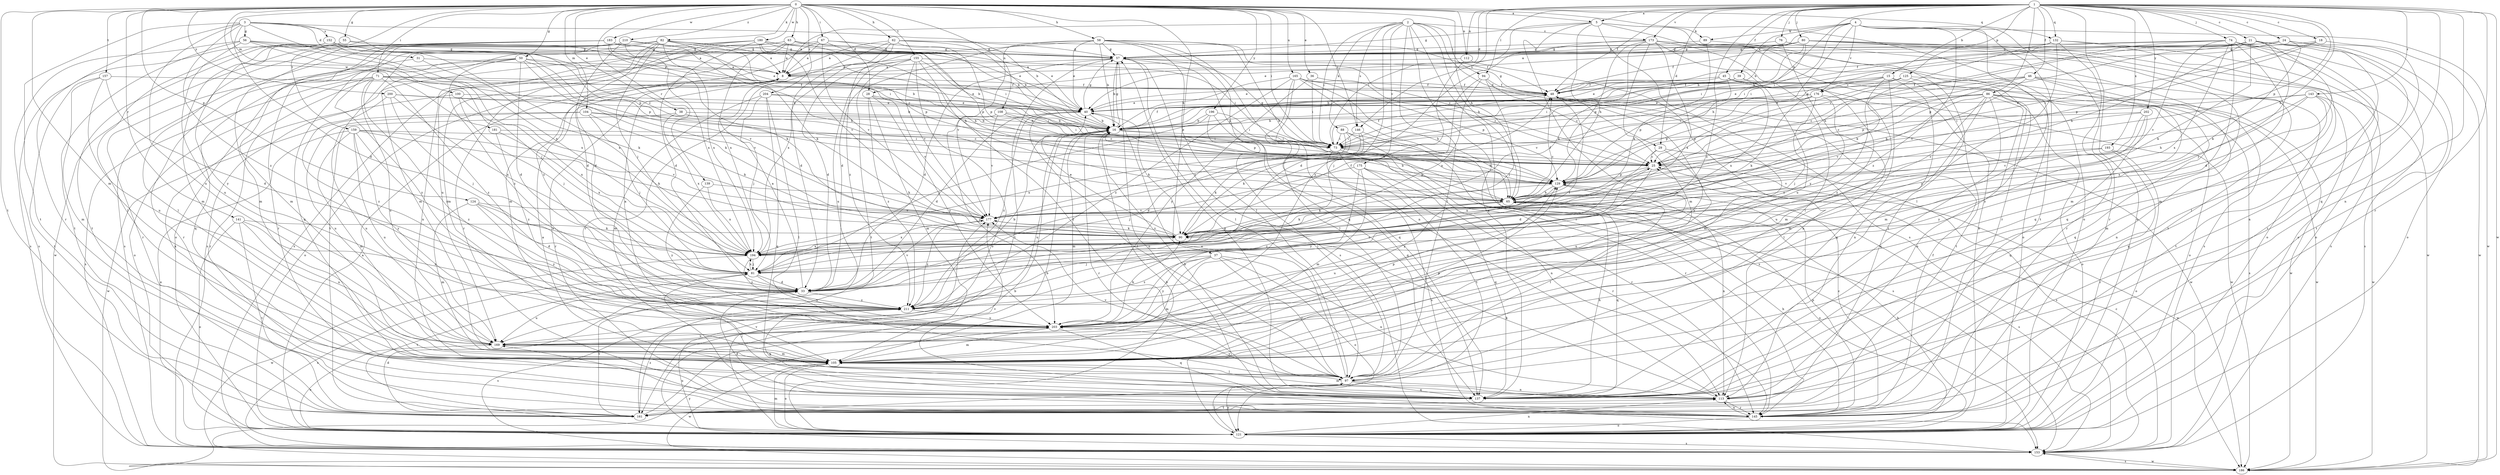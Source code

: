 strict digraph  {
0;
1;
2;
3;
4;
5;
8;
15;
16;
18;
21;
24;
25;
28;
29;
31;
33;
36;
37;
38;
39;
40;
45;
46;
48;
50;
55;
56;
57;
58;
62;
63;
65;
67;
71;
73;
74;
76;
80;
81;
82;
86;
88;
89;
90;
94;
97;
100;
104;
105;
108;
112;
113;
121;
124;
125;
129;
132;
137;
139;
141;
143;
145;
146;
152;
153;
155;
157;
159;
161;
165;
169;
173;
175;
176;
177;
180;
181;
183;
186;
193;
194;
196;
200;
202;
203;
204;
210;
211;
0 -> 5  [label=a];
0 -> 28  [label=d];
0 -> 36  [label=e];
0 -> 37  [label=e];
0 -> 38  [label=e];
0 -> 50  [label=g];
0 -> 55  [label=g];
0 -> 58  [label=h];
0 -> 62  [label=h];
0 -> 63  [label=h];
0 -> 65  [label=h];
0 -> 67  [label=i];
0 -> 71  [label=i];
0 -> 73  [label=i];
0 -> 82  [label=k];
0 -> 100  [label=m];
0 -> 104  [label=m];
0 -> 105  [label=m];
0 -> 108  [label=n];
0 -> 112  [label=n];
0 -> 121  [label=o];
0 -> 124  [label=p];
0 -> 132  [label=q];
0 -> 139  [label=r];
0 -> 141  [label=r];
0 -> 146  [label=s];
0 -> 155  [label=t];
0 -> 157  [label=t];
0 -> 159  [label=t];
0 -> 161  [label=t];
0 -> 165  [label=u];
0 -> 180  [label=w];
0 -> 181  [label=w];
0 -> 183  [label=w];
0 -> 196  [label=y];
0 -> 200  [label=y];
0 -> 204  [label=z];
0 -> 210  [label=z];
1 -> 5  [label=a];
1 -> 15  [label=b];
1 -> 16  [label=b];
1 -> 18  [label=c];
1 -> 21  [label=c];
1 -> 24  [label=c];
1 -> 28  [label=d];
1 -> 29  [label=d];
1 -> 45  [label=f];
1 -> 46  [label=f];
1 -> 48  [label=f];
1 -> 65  [label=h];
1 -> 74  [label=j];
1 -> 76  [label=j];
1 -> 80  [label=j];
1 -> 86  [label=k];
1 -> 94  [label=l];
1 -> 112  [label=n];
1 -> 113  [label=n];
1 -> 121  [label=o];
1 -> 125  [label=p];
1 -> 129  [label=p];
1 -> 132  [label=q];
1 -> 137  [label=q];
1 -> 143  [label=r];
1 -> 145  [label=r];
1 -> 146  [label=s];
1 -> 173  [label=v];
1 -> 186  [label=w];
1 -> 193  [label=x];
1 -> 202  [label=y];
1 -> 211  [label=z];
2 -> 8  [label=a];
2 -> 29  [label=d];
2 -> 65  [label=h];
2 -> 73  [label=i];
2 -> 88  [label=k];
2 -> 94  [label=l];
2 -> 97  [label=l];
2 -> 137  [label=q];
2 -> 145  [label=r];
2 -> 146  [label=s];
2 -> 173  [label=v];
2 -> 175  [label=v];
2 -> 203  [label=y];
3 -> 16  [label=b];
3 -> 31  [label=d];
3 -> 33  [label=d];
3 -> 56  [label=g];
3 -> 129  [label=p];
3 -> 145  [label=r];
3 -> 152  [label=s];
3 -> 161  [label=t];
3 -> 169  [label=u];
3 -> 194  [label=x];
3 -> 211  [label=z];
4 -> 16  [label=b];
4 -> 39  [label=e];
4 -> 65  [label=h];
4 -> 73  [label=i];
4 -> 89  [label=k];
4 -> 97  [label=l];
4 -> 145  [label=r];
4 -> 161  [label=t];
4 -> 176  [label=v];
4 -> 186  [label=w];
4 -> 211  [label=z];
5 -> 57  [label=g];
5 -> 65  [label=h];
5 -> 73  [label=i];
5 -> 89  [label=k];
5 -> 105  [label=m];
5 -> 121  [label=o];
5 -> 145  [label=r];
5 -> 153  [label=s];
8 -> 48  [label=f];
8 -> 121  [label=o];
8 -> 145  [label=r];
15 -> 40  [label=e];
15 -> 113  [label=n];
15 -> 137  [label=q];
15 -> 161  [label=t];
15 -> 176  [label=v];
15 -> 177  [label=v];
15 -> 211  [label=z];
16 -> 25  [label=c];
16 -> 48  [label=f];
16 -> 57  [label=g];
16 -> 73  [label=i];
16 -> 105  [label=m];
16 -> 145  [label=r];
16 -> 169  [label=u];
18 -> 25  [label=c];
18 -> 57  [label=g];
18 -> 129  [label=p];
18 -> 186  [label=w];
21 -> 25  [label=c];
21 -> 33  [label=d];
21 -> 57  [label=g];
21 -> 65  [label=h];
21 -> 73  [label=i];
21 -> 81  [label=j];
21 -> 90  [label=k];
21 -> 105  [label=m];
21 -> 121  [label=o];
21 -> 129  [label=p];
21 -> 161  [label=t];
24 -> 48  [label=f];
24 -> 57  [label=g];
24 -> 73  [label=i];
24 -> 90  [label=k];
24 -> 97  [label=l];
24 -> 113  [label=n];
25 -> 129  [label=p];
25 -> 186  [label=w];
25 -> 194  [label=x];
25 -> 203  [label=y];
28 -> 40  [label=e];
28 -> 105  [label=m];
28 -> 177  [label=v];
28 -> 203  [label=y];
28 -> 211  [label=z];
29 -> 25  [label=c];
29 -> 33  [label=d];
29 -> 153  [label=s];
29 -> 169  [label=u];
31 -> 8  [label=a];
31 -> 90  [label=k];
31 -> 145  [label=r];
33 -> 8  [label=a];
33 -> 48  [label=f];
33 -> 161  [label=t];
33 -> 169  [label=u];
33 -> 177  [label=v];
33 -> 211  [label=z];
36 -> 48  [label=f];
36 -> 73  [label=i];
36 -> 203  [label=y];
37 -> 81  [label=j];
37 -> 97  [label=l];
37 -> 105  [label=m];
37 -> 113  [label=n];
37 -> 121  [label=o];
37 -> 203  [label=y];
37 -> 211  [label=z];
38 -> 16  [label=b];
38 -> 25  [label=c];
38 -> 169  [label=u];
38 -> 194  [label=x];
39 -> 16  [label=b];
39 -> 40  [label=e];
39 -> 48  [label=f];
39 -> 73  [label=i];
39 -> 121  [label=o];
39 -> 211  [label=z];
40 -> 16  [label=b];
40 -> 33  [label=d];
40 -> 57  [label=g];
40 -> 90  [label=k];
40 -> 97  [label=l];
40 -> 211  [label=z];
45 -> 40  [label=e];
45 -> 48  [label=f];
45 -> 105  [label=m];
45 -> 129  [label=p];
45 -> 186  [label=w];
45 -> 194  [label=x];
46 -> 25  [label=c];
46 -> 48  [label=f];
46 -> 65  [label=h];
46 -> 113  [label=n];
46 -> 129  [label=p];
46 -> 161  [label=t];
46 -> 203  [label=y];
48 -> 40  [label=e];
48 -> 57  [label=g];
48 -> 105  [label=m];
48 -> 186  [label=w];
48 -> 203  [label=y];
50 -> 8  [label=a];
50 -> 16  [label=b];
50 -> 33  [label=d];
50 -> 90  [label=k];
50 -> 137  [label=q];
50 -> 145  [label=r];
50 -> 177  [label=v];
50 -> 203  [label=y];
50 -> 211  [label=z];
55 -> 57  [label=g];
55 -> 73  [label=i];
55 -> 105  [label=m];
55 -> 161  [label=t];
55 -> 203  [label=y];
56 -> 8  [label=a];
56 -> 57  [label=g];
56 -> 81  [label=j];
56 -> 153  [label=s];
56 -> 161  [label=t];
56 -> 169  [label=u];
56 -> 194  [label=x];
57 -> 8  [label=a];
57 -> 16  [label=b];
57 -> 33  [label=d];
57 -> 97  [label=l];
57 -> 121  [label=o];
57 -> 129  [label=p];
57 -> 153  [label=s];
57 -> 161  [label=t];
58 -> 16  [label=b];
58 -> 25  [label=c];
58 -> 33  [label=d];
58 -> 40  [label=e];
58 -> 57  [label=g];
58 -> 65  [label=h];
58 -> 97  [label=l];
58 -> 113  [label=n];
58 -> 137  [label=q];
58 -> 177  [label=v];
58 -> 194  [label=x];
62 -> 8  [label=a];
62 -> 16  [label=b];
62 -> 33  [label=d];
62 -> 48  [label=f];
62 -> 57  [label=g];
62 -> 129  [label=p];
62 -> 145  [label=r];
62 -> 211  [label=z];
63 -> 8  [label=a];
63 -> 33  [label=d];
63 -> 40  [label=e];
63 -> 57  [label=g];
63 -> 65  [label=h];
63 -> 145  [label=r];
63 -> 153  [label=s];
63 -> 194  [label=x];
65 -> 16  [label=b];
65 -> 48  [label=f];
65 -> 90  [label=k];
65 -> 121  [label=o];
65 -> 137  [label=q];
65 -> 153  [label=s];
65 -> 169  [label=u];
65 -> 177  [label=v];
67 -> 8  [label=a];
67 -> 16  [label=b];
67 -> 57  [label=g];
67 -> 105  [label=m];
67 -> 129  [label=p];
67 -> 153  [label=s];
67 -> 177  [label=v];
71 -> 40  [label=e];
71 -> 48  [label=f];
71 -> 121  [label=o];
71 -> 145  [label=r];
71 -> 153  [label=s];
71 -> 169  [label=u];
71 -> 177  [label=v];
71 -> 203  [label=y];
71 -> 211  [label=z];
73 -> 25  [label=c];
73 -> 48  [label=f];
73 -> 57  [label=g];
73 -> 90  [label=k];
73 -> 113  [label=n];
73 -> 145  [label=r];
73 -> 153  [label=s];
73 -> 161  [label=t];
74 -> 16  [label=b];
74 -> 57  [label=g];
74 -> 65  [label=h];
74 -> 105  [label=m];
74 -> 121  [label=o];
74 -> 137  [label=q];
74 -> 145  [label=r];
74 -> 153  [label=s];
74 -> 177  [label=v];
74 -> 194  [label=x];
76 -> 57  [label=g];
76 -> 153  [label=s];
76 -> 203  [label=y];
80 -> 8  [label=a];
80 -> 16  [label=b];
80 -> 40  [label=e];
80 -> 48  [label=f];
80 -> 57  [label=g];
80 -> 73  [label=i];
80 -> 121  [label=o];
80 -> 137  [label=q];
80 -> 161  [label=t];
80 -> 186  [label=w];
81 -> 33  [label=d];
81 -> 153  [label=s];
81 -> 161  [label=t];
81 -> 194  [label=x];
81 -> 203  [label=y];
82 -> 8  [label=a];
82 -> 33  [label=d];
82 -> 57  [label=g];
82 -> 81  [label=j];
82 -> 90  [label=k];
82 -> 105  [label=m];
82 -> 129  [label=p];
82 -> 145  [label=r];
82 -> 169  [label=u];
82 -> 194  [label=x];
86 -> 25  [label=c];
86 -> 40  [label=e];
86 -> 105  [label=m];
86 -> 113  [label=n];
86 -> 121  [label=o];
86 -> 129  [label=p];
86 -> 137  [label=q];
86 -> 153  [label=s];
86 -> 169  [label=u];
86 -> 177  [label=v];
86 -> 186  [label=w];
88 -> 33  [label=d];
88 -> 65  [label=h];
88 -> 73  [label=i];
88 -> 153  [label=s];
88 -> 194  [label=x];
89 -> 57  [label=g];
89 -> 90  [label=k];
89 -> 161  [label=t];
90 -> 40  [label=e];
90 -> 48  [label=f];
90 -> 177  [label=v];
90 -> 194  [label=x];
94 -> 25  [label=c];
94 -> 48  [label=f];
94 -> 81  [label=j];
94 -> 90  [label=k];
94 -> 194  [label=x];
97 -> 40  [label=e];
97 -> 113  [label=n];
97 -> 121  [label=o];
97 -> 137  [label=q];
97 -> 177  [label=v];
97 -> 203  [label=y];
100 -> 40  [label=e];
100 -> 81  [label=j];
100 -> 113  [label=n];
100 -> 194  [label=x];
104 -> 16  [label=b];
104 -> 25  [label=c];
104 -> 81  [label=j];
104 -> 90  [label=k];
104 -> 169  [label=u];
104 -> 186  [label=w];
105 -> 97  [label=l];
105 -> 121  [label=o];
105 -> 129  [label=p];
105 -> 186  [label=w];
108 -> 16  [label=b];
108 -> 73  [label=i];
108 -> 129  [label=p];
108 -> 177  [label=v];
108 -> 203  [label=y];
112 -> 8  [label=a];
112 -> 81  [label=j];
112 -> 113  [label=n];
113 -> 90  [label=k];
113 -> 105  [label=m];
113 -> 145  [label=r];
113 -> 161  [label=t];
121 -> 8  [label=a];
121 -> 16  [label=b];
121 -> 33  [label=d];
121 -> 65  [label=h];
121 -> 97  [label=l];
121 -> 105  [label=m];
121 -> 113  [label=n];
121 -> 153  [label=s];
121 -> 177  [label=v];
124 -> 33  [label=d];
124 -> 105  [label=m];
124 -> 177  [label=v];
124 -> 194  [label=x];
124 -> 203  [label=y];
125 -> 25  [label=c];
125 -> 40  [label=e];
125 -> 48  [label=f];
125 -> 105  [label=m];
125 -> 137  [label=q];
129 -> 65  [label=h];
129 -> 90  [label=k];
129 -> 97  [label=l];
129 -> 113  [label=n];
129 -> 211  [label=z];
132 -> 57  [label=g];
132 -> 90  [label=k];
132 -> 121  [label=o];
132 -> 145  [label=r];
132 -> 153  [label=s];
132 -> 203  [label=y];
137 -> 8  [label=a];
137 -> 16  [label=b];
137 -> 57  [label=g];
137 -> 65  [label=h];
137 -> 81  [label=j];
137 -> 177  [label=v];
139 -> 65  [label=h];
139 -> 194  [label=x];
139 -> 203  [label=y];
141 -> 90  [label=k];
141 -> 121  [label=o];
141 -> 161  [label=t];
141 -> 169  [label=u];
141 -> 211  [label=z];
143 -> 40  [label=e];
143 -> 65  [label=h];
143 -> 73  [label=i];
143 -> 105  [label=m];
143 -> 137  [label=q];
143 -> 186  [label=w];
143 -> 194  [label=x];
145 -> 25  [label=c];
145 -> 33  [label=d];
145 -> 48  [label=f];
145 -> 65  [label=h];
145 -> 113  [label=n];
145 -> 121  [label=o];
145 -> 129  [label=p];
145 -> 169  [label=u];
146 -> 73  [label=i];
146 -> 90  [label=k];
146 -> 145  [label=r];
146 -> 177  [label=v];
152 -> 25  [label=c];
152 -> 57  [label=g];
152 -> 97  [label=l];
152 -> 129  [label=p];
152 -> 153  [label=s];
152 -> 194  [label=x];
153 -> 16  [label=b];
153 -> 25  [label=c];
153 -> 186  [label=w];
155 -> 8  [label=a];
155 -> 16  [label=b];
155 -> 33  [label=d];
155 -> 73  [label=i];
155 -> 97  [label=l];
155 -> 121  [label=o];
155 -> 161  [label=t];
155 -> 169  [label=u];
155 -> 177  [label=v];
157 -> 33  [label=d];
157 -> 48  [label=f];
157 -> 105  [label=m];
157 -> 161  [label=t];
157 -> 169  [label=u];
159 -> 73  [label=i];
159 -> 90  [label=k];
159 -> 105  [label=m];
159 -> 121  [label=o];
159 -> 169  [label=u];
159 -> 177  [label=v];
159 -> 203  [label=y];
159 -> 211  [label=z];
161 -> 16  [label=b];
161 -> 211  [label=z];
165 -> 16  [label=b];
165 -> 25  [label=c];
165 -> 48  [label=f];
165 -> 65  [label=h];
165 -> 97  [label=l];
165 -> 129  [label=p];
165 -> 137  [label=q];
165 -> 153  [label=s];
165 -> 211  [label=z];
169 -> 105  [label=m];
169 -> 121  [label=o];
169 -> 129  [label=p];
173 -> 33  [label=d];
173 -> 57  [label=g];
173 -> 90  [label=k];
173 -> 97  [label=l];
173 -> 105  [label=m];
173 -> 121  [label=o];
173 -> 129  [label=p];
173 -> 169  [label=u];
173 -> 194  [label=x];
175 -> 81  [label=j];
175 -> 105  [label=m];
175 -> 129  [label=p];
175 -> 137  [label=q];
175 -> 145  [label=r];
175 -> 203  [label=y];
176 -> 40  [label=e];
176 -> 73  [label=i];
176 -> 81  [label=j];
176 -> 90  [label=k];
176 -> 97  [label=l];
176 -> 129  [label=p];
176 -> 186  [label=w];
177 -> 90  [label=k];
177 -> 194  [label=x];
177 -> 211  [label=z];
180 -> 40  [label=e];
180 -> 57  [label=g];
180 -> 65  [label=h];
180 -> 73  [label=i];
180 -> 105  [label=m];
180 -> 113  [label=n];
180 -> 161  [label=t];
180 -> 177  [label=v];
180 -> 211  [label=z];
181 -> 73  [label=i];
181 -> 194  [label=x];
181 -> 211  [label=z];
183 -> 25  [label=c];
183 -> 40  [label=e];
183 -> 57  [label=g];
183 -> 90  [label=k];
183 -> 97  [label=l];
183 -> 105  [label=m];
183 -> 186  [label=w];
186 -> 153  [label=s];
186 -> 203  [label=y];
193 -> 25  [label=c];
193 -> 121  [label=o];
193 -> 145  [label=r];
193 -> 177  [label=v];
194 -> 81  [label=j];
194 -> 186  [label=w];
194 -> 211  [label=z];
196 -> 16  [label=b];
196 -> 73  [label=i];
196 -> 81  [label=j];
196 -> 97  [label=l];
196 -> 137  [label=q];
200 -> 16  [label=b];
200 -> 40  [label=e];
200 -> 81  [label=j];
200 -> 194  [label=x];
200 -> 211  [label=z];
202 -> 16  [label=b];
202 -> 25  [label=c];
202 -> 137  [label=q];
202 -> 177  [label=v];
202 -> 203  [label=y];
203 -> 8  [label=a];
203 -> 90  [label=k];
203 -> 105  [label=m];
203 -> 137  [label=q];
203 -> 169  [label=u];
204 -> 40  [label=e];
204 -> 73  [label=i];
204 -> 81  [label=j];
204 -> 97  [label=l];
204 -> 105  [label=m];
204 -> 137  [label=q];
210 -> 33  [label=d];
210 -> 57  [label=g];
210 -> 65  [label=h];
210 -> 105  [label=m];
210 -> 121  [label=o];
210 -> 137  [label=q];
210 -> 153  [label=s];
210 -> 194  [label=x];
211 -> 16  [label=b];
211 -> 25  [label=c];
211 -> 137  [label=q];
211 -> 153  [label=s];
211 -> 203  [label=y];
}

